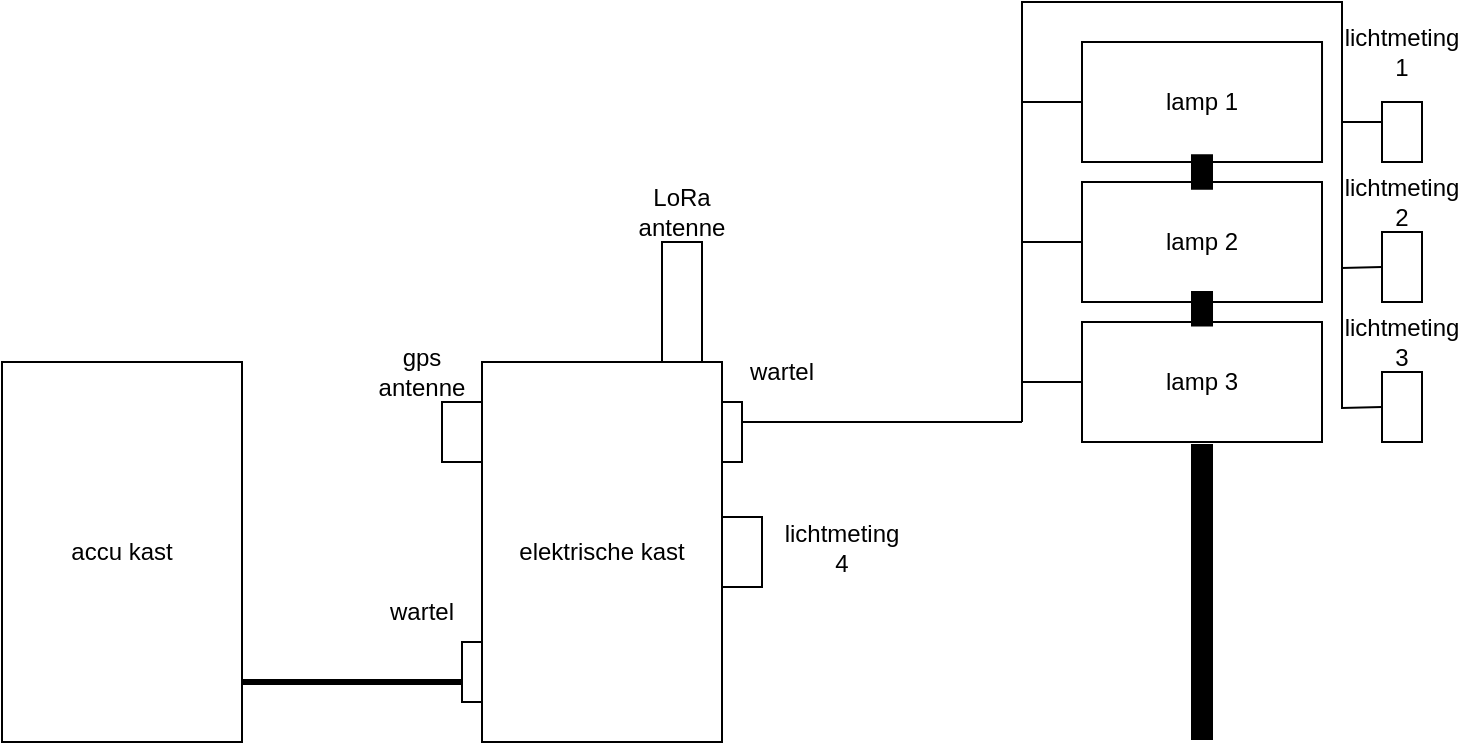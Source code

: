 <mxfile version="20.7.4" type="device" pages="2"><diagram id="GWXw2LN9X4_BeZM1WsFS" name="Pagina-1"><mxGraphModel dx="2022" dy="703" grid="1" gridSize="10" guides="1" tooltips="1" connect="1" arrows="1" fold="1" page="1" pageScale="1" pageWidth="827" pageHeight="1169" math="0" shadow="0"><root><mxCell id="0"/><mxCell id="1" parent="0"/><mxCell id="nEeaWuhk9bBImMo7QKeU-3" value="elektrische kast" style="rounded=0;whiteSpace=wrap;html=1;" vertex="1" parent="1"><mxGeometry x="130" y="230" width="120" height="190" as="geometry"/></mxCell><mxCell id="nEeaWuhk9bBImMo7QKeU-4" value="" style="rounded=0;whiteSpace=wrap;html=1;" vertex="1" parent="1"><mxGeometry x="220" y="170" width="20" height="60" as="geometry"/></mxCell><mxCell id="nEeaWuhk9bBImMo7QKeU-5" value="LoRa&lt;br&gt;antenne" style="text;html=1;strokeColor=none;fillColor=none;align=center;verticalAlign=middle;whiteSpace=wrap;rounded=0;" vertex="1" parent="1"><mxGeometry x="200" y="140" width="60" height="30" as="geometry"/></mxCell><mxCell id="nEeaWuhk9bBImMo7QKeU-6" value="" style="rounded=0;whiteSpace=wrap;html=1;" vertex="1" parent="1"><mxGeometry x="250" y="250" width="10" height="30" as="geometry"/></mxCell><mxCell id="nEeaWuhk9bBImMo7QKeU-8" value="wartel" style="text;html=1;strokeColor=none;fillColor=none;align=center;verticalAlign=middle;whiteSpace=wrap;rounded=0;" vertex="1" parent="1"><mxGeometry x="250" y="220" width="60" height="30" as="geometry"/></mxCell><mxCell id="nEeaWuhk9bBImMo7QKeU-10" value="lamp 1" style="rounded=0;whiteSpace=wrap;html=1;" vertex="1" parent="1"><mxGeometry x="430" y="70" width="120.01" height="60" as="geometry"/></mxCell><mxCell id="nEeaWuhk9bBImMo7QKeU-11" value="lamp 2" style="rounded=0;whiteSpace=wrap;html=1;" vertex="1" parent="1"><mxGeometry x="430" y="140" width="120" height="60" as="geometry"/></mxCell><mxCell id="nEeaWuhk9bBImMo7QKeU-12" value="lamp 3" style="rounded=0;whiteSpace=wrap;html=1;" vertex="1" parent="1"><mxGeometry x="430" y="210" width="120" height="60" as="geometry"/></mxCell><mxCell id="nEeaWuhk9bBImMo7QKeU-14" value="" style="endArrow=none;html=1;rounded=0;entryX=0;entryY=0.5;entryDx=0;entryDy=0;" edge="1" parent="1" target="nEeaWuhk9bBImMo7QKeU-12"><mxGeometry width="50" height="50" relative="1" as="geometry"><mxPoint x="400" y="260" as="sourcePoint"/><mxPoint x="400" y="170" as="targetPoint"/><Array as="points"><mxPoint x="400" y="240"/></Array></mxGeometry></mxCell><mxCell id="nEeaWuhk9bBImMo7QKeU-15" value="" style="whiteSpace=wrap;html=1;rounded=0;shadow=0;comic=0;labelBackgroundColor=none;strokeWidth=1;fillColor=#000000;fontFamily=Verdana;fontSize=12;align=center;rotation=90;" vertex="1" parent="1"><mxGeometry x="416.5" y="340" width="147" height="10" as="geometry"/></mxCell><mxCell id="nEeaWuhk9bBImMo7QKeU-16" value="" style="whiteSpace=wrap;html=1;rounded=0;shadow=0;comic=0;labelBackgroundColor=none;strokeWidth=1;fillColor=#000000;fontFamily=Verdana;fontSize=12;align=center;rotation=90;" vertex="1" parent="1"><mxGeometry x="481.63" y="198.38" width="16.75" height="10" as="geometry"/></mxCell><mxCell id="nEeaWuhk9bBImMo7QKeU-17" value="" style="whiteSpace=wrap;html=1;rounded=0;shadow=0;comic=0;labelBackgroundColor=none;strokeWidth=1;fillColor=#000000;fontFamily=Verdana;fontSize=12;align=center;rotation=90;" vertex="1" parent="1"><mxGeometry x="481.62" y="130" width="16.75" height="10" as="geometry"/></mxCell><mxCell id="nEeaWuhk9bBImMo7QKeU-18" value="" style="endArrow=none;html=1;rounded=0;" edge="1" parent="1"><mxGeometry width="50" height="50" relative="1" as="geometry"><mxPoint x="260" y="260" as="sourcePoint"/><mxPoint x="400" y="260" as="targetPoint"/></mxGeometry></mxCell><mxCell id="nEeaWuhk9bBImMo7QKeU-19" value="" style="endArrow=none;html=1;rounded=0;entryX=0;entryY=0.5;entryDx=0;entryDy=0;" edge="1" parent="1" target="nEeaWuhk9bBImMo7QKeU-11"><mxGeometry width="50" height="50" relative="1" as="geometry"><mxPoint x="400" y="240" as="sourcePoint"/><mxPoint x="300" y="220" as="targetPoint"/><Array as="points"><mxPoint x="400" y="170"/></Array></mxGeometry></mxCell><mxCell id="nEeaWuhk9bBImMo7QKeU-20" value="" style="endArrow=none;html=1;rounded=0;entryX=0;entryY=0.5;entryDx=0;entryDy=0;" edge="1" parent="1" target="nEeaWuhk9bBImMo7QKeU-10"><mxGeometry width="50" height="50" relative="1" as="geometry"><mxPoint x="400" y="170" as="sourcePoint"/><mxPoint x="300" y="220" as="targetPoint"/><Array as="points"><mxPoint x="400" y="100"/></Array></mxGeometry></mxCell><mxCell id="nEeaWuhk9bBImMo7QKeU-21" value="" style="rounded=0;whiteSpace=wrap;html=1;" vertex="1" parent="1"><mxGeometry x="110" y="250" width="20" height="30" as="geometry"/></mxCell><mxCell id="nEeaWuhk9bBImMo7QKeU-22" value="gps&lt;br&gt;antenne" style="text;html=1;strokeColor=none;fillColor=none;align=center;verticalAlign=middle;whiteSpace=wrap;rounded=0;" vertex="1" parent="1"><mxGeometry x="70" y="220" width="60" height="30" as="geometry"/></mxCell><mxCell id="nEeaWuhk9bBImMo7QKeU-24" value="" style="rounded=0;whiteSpace=wrap;html=1;" vertex="1" parent="1"><mxGeometry x="120" y="370" width="10" height="30" as="geometry"/></mxCell><mxCell id="nEeaWuhk9bBImMo7QKeU-26" value="wartel" style="text;html=1;strokeColor=none;fillColor=none;align=center;verticalAlign=middle;whiteSpace=wrap;rounded=0;" vertex="1" parent="1"><mxGeometry x="70" y="340" width="60" height="30" as="geometry"/></mxCell><mxCell id="nEeaWuhk9bBImMo7QKeU-27" value="accu kast" style="rounded=0;whiteSpace=wrap;html=1;" vertex="1" parent="1"><mxGeometry x="-110" y="230" width="120" height="190" as="geometry"/></mxCell><mxCell id="nEeaWuhk9bBImMo7QKeU-28" value="" style="endArrow=none;startArrow=none;endFill=0;startFill=0;endSize=8;html=1;verticalAlign=bottom;labelBackgroundColor=none;strokeWidth=3;rounded=0;fontSize=26;" edge="1" parent="1"><mxGeometry width="160" relative="1" as="geometry"><mxPoint x="10" y="390" as="sourcePoint"/><mxPoint x="120" y="390" as="targetPoint"/></mxGeometry></mxCell><mxCell id="nEeaWuhk9bBImMo7QKeU-31" value="" style="rounded=0;whiteSpace=wrap;html=1;" vertex="1" parent="1"><mxGeometry x="580" y="100" width="20" height="30" as="geometry"/></mxCell><mxCell id="nEeaWuhk9bBImMo7QKeU-32" value="lichtmeting 1" style="text;html=1;strokeColor=none;fillColor=none;align=center;verticalAlign=middle;whiteSpace=wrap;rounded=0;" vertex="1" parent="1"><mxGeometry x="560" y="60" width="60" height="30" as="geometry"/></mxCell><mxCell id="nEeaWuhk9bBImMo7QKeU-33" value="" style="rounded=0;whiteSpace=wrap;html=1;" vertex="1" parent="1"><mxGeometry x="580" y="165" width="20" height="35" as="geometry"/></mxCell><mxCell id="nEeaWuhk9bBImMo7QKeU-34" value="lichtmeting 2" style="text;html=1;strokeColor=none;fillColor=none;align=center;verticalAlign=middle;whiteSpace=wrap;rounded=0;" vertex="1" parent="1"><mxGeometry x="560" y="135" width="60" height="30" as="geometry"/></mxCell><mxCell id="nEeaWuhk9bBImMo7QKeU-35" value="" style="rounded=0;whiteSpace=wrap;html=1;" vertex="1" parent="1"><mxGeometry x="580" y="235" width="20" height="35" as="geometry"/></mxCell><mxCell id="nEeaWuhk9bBImMo7QKeU-36" value="lichtmeting 3" style="text;html=1;strokeColor=none;fillColor=none;align=center;verticalAlign=middle;whiteSpace=wrap;rounded=0;" vertex="1" parent="1"><mxGeometry x="560" y="205" width="60" height="30" as="geometry"/></mxCell><mxCell id="nEeaWuhk9bBImMo7QKeU-38" value="" style="rounded=0;whiteSpace=wrap;html=1;" vertex="1" parent="1"><mxGeometry x="250" y="307.5" width="20" height="35" as="geometry"/></mxCell><mxCell id="nEeaWuhk9bBImMo7QKeU-39" value="lichtmeting 4" style="text;html=1;strokeColor=none;fillColor=none;align=center;verticalAlign=middle;whiteSpace=wrap;rounded=0;" vertex="1" parent="1"><mxGeometry x="280" y="307.5" width="60" height="30" as="geometry"/></mxCell><mxCell id="nEeaWuhk9bBImMo7QKeU-41" value="" style="endArrow=none;html=1;rounded=0;" edge="1" parent="1"><mxGeometry width="50" height="50" relative="1" as="geometry"><mxPoint x="400" y="100" as="sourcePoint"/><mxPoint x="580" y="110" as="targetPoint"/><Array as="points"><mxPoint x="400" y="50"/><mxPoint x="560" y="50"/><mxPoint x="560" y="110"/></Array></mxGeometry></mxCell><mxCell id="nEeaWuhk9bBImMo7QKeU-42" value="" style="endArrow=none;html=1;rounded=0;entryX=0;entryY=0.5;entryDx=0;entryDy=0;" edge="1" parent="1" target="nEeaWuhk9bBImMo7QKeU-33"><mxGeometry width="50" height="50" relative="1" as="geometry"><mxPoint x="560" y="110" as="sourcePoint"/><mxPoint x="540" y="100" as="targetPoint"/><Array as="points"><mxPoint x="560" y="183"/></Array></mxGeometry></mxCell><mxCell id="nEeaWuhk9bBImMo7QKeU-43" value="" style="endArrow=none;html=1;rounded=0;entryX=0;entryY=0.5;entryDx=0;entryDy=0;" edge="1" parent="1" target="nEeaWuhk9bBImMo7QKeU-35"><mxGeometry width="50" height="50" relative="1" as="geometry"><mxPoint x="560" y="180" as="sourcePoint"/><mxPoint x="540" y="100" as="targetPoint"/><Array as="points"><mxPoint x="560" y="253"/></Array></mxGeometry></mxCell></root></mxGraphModel></diagram><diagram id="XhJFWFlLGz115HaabhIP" name="Pagina-2"><mxGraphModel dx="2261" dy="844" grid="1" gridSize="10" guides="1" tooltips="1" connect="1" arrows="1" fold="1" page="1" pageScale="1" pageWidth="827" pageHeight="1169" math="0" shadow="0"><root><mxCell id="0"/><mxCell id="1" parent="0"/><mxCell id="p5Y1m-y0hBd_-3wXs3uK-2" value="" style="rounded=0;whiteSpace=wrap;html=1;" vertex="1" parent="1"><mxGeometry x="220" y="410" width="20" height="60" as="geometry"/></mxCell><mxCell id="p5Y1m-y0hBd_-3wXs3uK-3" value="LoRa&lt;br&gt;antenne" style="text;html=1;strokeColor=none;fillColor=none;align=center;verticalAlign=middle;whiteSpace=wrap;rounded=0;" vertex="1" parent="1"><mxGeometry x="200" y="380" width="60" height="30" as="geometry"/></mxCell><mxCell id="p5Y1m-y0hBd_-3wXs3uK-6" value="lamp 1" style="rounded=0;whiteSpace=wrap;html=1;" vertex="1" parent="1"><mxGeometry x="430" y="307" width="120.01" height="60" as="geometry"/></mxCell><mxCell id="p5Y1m-y0hBd_-3wXs3uK-7" value="lamp 2" style="rounded=0;whiteSpace=wrap;html=1;" vertex="1" parent="1"><mxGeometry x="430" y="380" width="120" height="60" as="geometry"/></mxCell><mxCell id="p5Y1m-y0hBd_-3wXs3uK-8" value="lamp 3" style="rounded=0;whiteSpace=wrap;html=1;" vertex="1" parent="1"><mxGeometry x="430" y="453" width="120" height="60" as="geometry"/></mxCell><mxCell id="p5Y1m-y0hBd_-3wXs3uK-10" value="" style="whiteSpace=wrap;html=1;rounded=0;shadow=0;comic=0;labelBackgroundColor=none;strokeWidth=1;fillColor=#000000;fontFamily=Verdana;fontSize=12;align=center;rotation=90;" vertex="1" parent="1"><mxGeometry x="416.5" y="580" width="147" height="10" as="geometry"/></mxCell><mxCell id="p5Y1m-y0hBd_-3wXs3uK-11" value="" style="whiteSpace=wrap;html=1;rounded=0;shadow=0;comic=0;labelBackgroundColor=none;strokeWidth=1;fillColor=#000000;fontFamily=Verdana;fontSize=12;align=center;rotation=90;" vertex="1" parent="1"><mxGeometry x="481.63" y="438.38" width="16.75" height="10" as="geometry"/></mxCell><mxCell id="p5Y1m-y0hBd_-3wXs3uK-12" value="" style="whiteSpace=wrap;html=1;rounded=0;shadow=0;comic=0;labelBackgroundColor=none;strokeWidth=1;fillColor=#000000;fontFamily=Verdana;fontSize=12;align=center;rotation=90;" vertex="1" parent="1"><mxGeometry x="481.62" y="370" width="16.75" height="10" as="geometry"/></mxCell><mxCell id="p5Y1m-y0hBd_-3wXs3uK-16" value="" style="rounded=0;whiteSpace=wrap;html=1;" vertex="1" parent="1"><mxGeometry x="110" y="490" width="20" height="30" as="geometry"/></mxCell><mxCell id="p5Y1m-y0hBd_-3wXs3uK-17" value="gps&lt;br&gt;antenne" style="text;html=1;strokeColor=none;fillColor=none;align=center;verticalAlign=middle;whiteSpace=wrap;rounded=0;" vertex="1" parent="1"><mxGeometry x="70" y="460" width="60" height="30" as="geometry"/></mxCell><mxCell id="p5Y1m-y0hBd_-3wXs3uK-20" value="accu kast" style="rounded=0;whiteSpace=wrap;html=1;" vertex="1" parent="1"><mxGeometry x="-110" y="470" width="120" height="190" as="geometry"/></mxCell><mxCell id="p5Y1m-y0hBd_-3wXs3uK-21" value="" style="endArrow=none;startArrow=none;endFill=0;startFill=0;endSize=8;html=1;verticalAlign=bottom;labelBackgroundColor=none;strokeWidth=3;rounded=0;fontSize=26;" edge="1" parent="1"><mxGeometry width="160" relative="1" as="geometry"><mxPoint x="10" y="630" as="sourcePoint"/><mxPoint x="120" y="630" as="targetPoint"/></mxGeometry></mxCell><mxCell id="p5Y1m-y0hBd_-3wXs3uK-22" value="" style="rounded=0;whiteSpace=wrap;html=1;" vertex="1" parent="1"><mxGeometry x="580" y="340" width="20" height="30" as="geometry"/></mxCell><mxCell id="p5Y1m-y0hBd_-3wXs3uK-23" value="lichtmeting 1" style="text;html=1;strokeColor=none;fillColor=none;align=center;verticalAlign=middle;whiteSpace=wrap;rounded=0;" vertex="1" parent="1"><mxGeometry x="560" y="300" width="60" height="30" as="geometry"/></mxCell><mxCell id="p5Y1m-y0hBd_-3wXs3uK-24" value="" style="rounded=0;whiteSpace=wrap;html=1;" vertex="1" parent="1"><mxGeometry x="580" y="405" width="20" height="35" as="geometry"/></mxCell><mxCell id="p5Y1m-y0hBd_-3wXs3uK-25" value="lichtmeting 2" style="text;html=1;strokeColor=none;fillColor=none;align=center;verticalAlign=middle;whiteSpace=wrap;rounded=0;" vertex="1" parent="1"><mxGeometry x="560" y="375" width="60" height="30" as="geometry"/></mxCell><mxCell id="p5Y1m-y0hBd_-3wXs3uK-26" value="" style="rounded=0;whiteSpace=wrap;html=1;" vertex="1" parent="1"><mxGeometry x="580" y="475" width="20" height="35" as="geometry"/></mxCell><mxCell id="p5Y1m-y0hBd_-3wXs3uK-27" value="lichtmeting 3" style="text;html=1;strokeColor=none;fillColor=none;align=center;verticalAlign=middle;whiteSpace=wrap;rounded=0;" vertex="1" parent="1"><mxGeometry x="560" y="445" width="60" height="30" as="geometry"/></mxCell><mxCell id="p5Y1m-y0hBd_-3wXs3uK-28" value="" style="rounded=0;whiteSpace=wrap;html=1;" vertex="1" parent="1"><mxGeometry x="250" y="485" width="20" height="35" as="geometry"/></mxCell><mxCell id="p5Y1m-y0hBd_-3wXs3uK-29" value="lichtmeting 4" style="text;html=1;strokeColor=none;fillColor=none;align=center;verticalAlign=middle;whiteSpace=wrap;rounded=0;" vertex="1" parent="1"><mxGeometry x="280" y="485" width="60" height="30" as="geometry"/></mxCell><mxCell id="p5Y1m-y0hBd_-3wXs3uK-33" value="" style="ellipse;whiteSpace=wrap;html=1;aspect=fixed;" vertex="1" parent="1"><mxGeometry x="240" y="610" width="20" height="20" as="geometry"/></mxCell><mxCell id="p5Y1m-y0hBd_-3wXs3uK-34" value="" style="ellipse;whiteSpace=wrap;html=1;aspect=fixed;" vertex="1" parent="1"><mxGeometry x="240" y="580" width="20" height="20" as="geometry"/></mxCell><mxCell id="p5Y1m-y0hBd_-3wXs3uK-35" value="" style="ellipse;whiteSpace=wrap;html=1;aspect=fixed;" vertex="1" parent="1"><mxGeometry x="240" y="550" width="20" height="20" as="geometry"/></mxCell><mxCell id="p5Y1m-y0hBd_-3wXs3uK-37" value="connector 1" style="text;html=1;strokeColor=none;fillColor=none;align=center;verticalAlign=middle;whiteSpace=wrap;rounded=0;" vertex="1" parent="1"><mxGeometry x="250" y="530" width="70" height="30" as="geometry"/></mxCell><mxCell id="p5Y1m-y0hBd_-3wXs3uK-38" value="connector 2" style="text;html=1;strokeColor=none;fillColor=none;align=center;verticalAlign=middle;whiteSpace=wrap;rounded=0;" vertex="1" parent="1"><mxGeometry x="250" y="560" width="70" height="30" as="geometry"/></mxCell><mxCell id="p5Y1m-y0hBd_-3wXs3uK-39" value="connector 3" style="text;html=1;strokeColor=none;fillColor=none;align=center;verticalAlign=middle;whiteSpace=wrap;rounded=0;" vertex="1" parent="1"><mxGeometry x="250" y="590" width="70" height="30" as="geometry"/></mxCell><mxCell id="p5Y1m-y0hBd_-3wXs3uK-43" value="" style="endArrow=none;html=1;rounded=0;entryX=0;entryY=0.5;entryDx=0;entryDy=0;exitX=0.143;exitY=-0.02;exitDx=0;exitDy=0;exitPerimeter=0;" edge="1" parent="1" source="p5Y1m-y0hBd_-3wXs3uK-39" target="p5Y1m-y0hBd_-3wXs3uK-7"><mxGeometry width="50" height="50" relative="1" as="geometry"><mxPoint x="210" y="530" as="sourcePoint"/><mxPoint x="260" y="480" as="targetPoint"/><Array as="points"><mxPoint x="360" y="590"/><mxPoint x="360" y="410"/></Array></mxGeometry></mxCell><mxCell id="p5Y1m-y0hBd_-3wXs3uK-44" value="" style="endArrow=none;html=1;rounded=0;entryX=-0.002;entryY=0.55;entryDx=0;entryDy=0;entryPerimeter=0;" edge="1" parent="1" target="p5Y1m-y0hBd_-3wXs3uK-6"><mxGeometry width="50" height="50" relative="1" as="geometry"><mxPoint x="260" y="560" as="sourcePoint"/><mxPoint x="170" y="510" as="targetPoint"/><Array as="points"><mxPoint x="340" y="560"/><mxPoint x="340" y="340"/></Array></mxGeometry></mxCell><mxCell id="p5Y1m-y0hBd_-3wXs3uK-45" value="" style="endArrow=none;html=1;rounded=0;entryX=0;entryY=0.5;entryDx=0;entryDy=0;" edge="1" parent="1" target="p5Y1m-y0hBd_-3wXs3uK-26"><mxGeometry width="50" height="50" relative="1" as="geometry"><mxPoint x="380" y="530" as="sourcePoint"/><mxPoint x="230" y="480" as="targetPoint"/><Array as="points"><mxPoint x="560" y="530"/><mxPoint x="560" y="493"/></Array></mxGeometry></mxCell><mxCell id="p5Y1m-y0hBd_-3wXs3uK-46" value="" style="endArrow=none;html=1;rounded=0;" edge="1" parent="1"><mxGeometry width="50" height="50" relative="1" as="geometry"><mxPoint x="360" y="450" as="sourcePoint"/><mxPoint x="580" y="423" as="targetPoint"/><Array as="points"><mxPoint x="450" y="450"/><mxPoint x="560" y="450"/><mxPoint x="560" y="423"/></Array></mxGeometry></mxCell><mxCell id="p5Y1m-y0hBd_-3wXs3uK-47" value="" style="endArrow=none;html=1;rounded=0;entryX=0.003;entryY=0.444;entryDx=0;entryDy=0;entryPerimeter=0;exitX=0.147;exitY=1.043;exitDx=0;exitDy=0;exitPerimeter=0;" edge="1" parent="1" source="p5Y1m-y0hBd_-3wXs3uK-39" target="p5Y1m-y0hBd_-3wXs3uK-8"><mxGeometry width="50" height="50" relative="1" as="geometry"><mxPoint x="330" y="560" as="sourcePoint"/><mxPoint x="380" y="510" as="targetPoint"/><Array as="points"><mxPoint x="380" y="620"/><mxPoint x="380" y="480"/></Array></mxGeometry></mxCell><mxCell id="p5Y1m-y0hBd_-3wXs3uK-49" value="" style="endArrow=none;html=1;rounded=0;entryX=-0.007;entryY=0.328;entryDx=0;entryDy=0;entryPerimeter=0;" edge="1" parent="1" target="p5Y1m-y0hBd_-3wXs3uK-22"><mxGeometry width="50" height="50" relative="1" as="geometry"><mxPoint x="370" y="340" as="sourcePoint"/><mxPoint x="560" y="360" as="targetPoint"/><Array as="points"><mxPoint x="370" y="370"/><mxPoint x="560" y="370"/><mxPoint x="560" y="350"/></Array></mxGeometry></mxCell><mxCell id="p5Y1m-y0hBd_-3wXs3uK-50" value="" style="ellipse;whiteSpace=wrap;html=1;aspect=fixed;" vertex="1" parent="1"><mxGeometry x="120" y="620" width="20" height="20" as="geometry"/></mxCell><mxCell id="p5Y1m-y0hBd_-3wXs3uK-1" value="elektrische kast" style="rounded=0;whiteSpace=wrap;html=1;" vertex="1" parent="1"><mxGeometry x="130" y="470" width="120" height="190" as="geometry"/></mxCell><mxCell id="p5Y1m-y0hBd_-3wXs3uK-51" value="connector 4" style="text;html=1;strokeColor=none;fillColor=none;align=center;verticalAlign=middle;whiteSpace=wrap;rounded=0;" vertex="1" parent="1"><mxGeometry x="60" y="590" width="70" height="30" as="geometry"/></mxCell></root></mxGraphModel></diagram></mxfile>